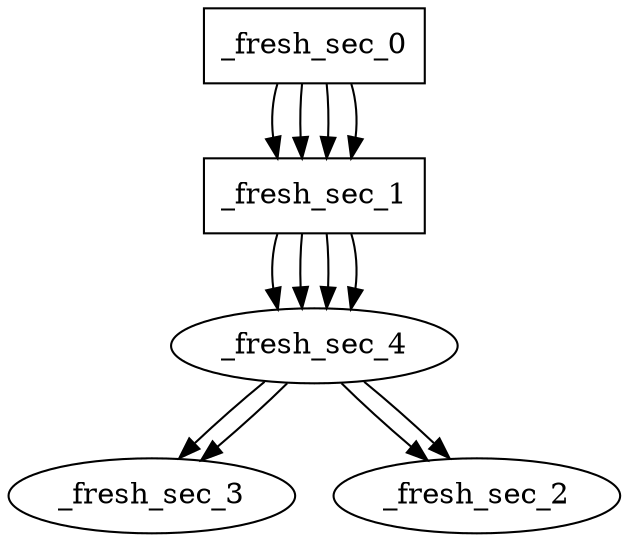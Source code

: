 digraph root {
subgraph 1 {
  _fresh_sec_0 [shape=box];
  _fresh_sec_1 [shape=box];
  _fresh_sec_0 -> _fresh_sec_1;
  _fresh_sec_0 -> _fresh_sec_1;
  _fresh_sec_1 -> _fresh_sec_4;
  _fresh_sec_4 -> _fresh_sec_3;
  _fresh_sec_4 -> _fresh_sec_2;
}
subgraph 2 {
  _fresh_sec_1 [shape=box];
  _fresh_sec_1 -> _fresh_sec_4;
  _fresh_sec_4 -> _fresh_sec_3;
  _fresh_sec_4 -> _fresh_sec_2;
}
subgraph 3 {
  _fresh_sec_0 [shape=box];
  _fresh_sec_1 [shape=box];
  _fresh_sec_0 -> _fresh_sec_1;
  _fresh_sec_0 -> _fresh_sec_1;
  _fresh_sec_1 -> _fresh_sec_4;
}
subgraph 4 {
  _fresh_sec_1 [shape=box];
  _fresh_sec_1 -> _fresh_sec_4;
}
}
